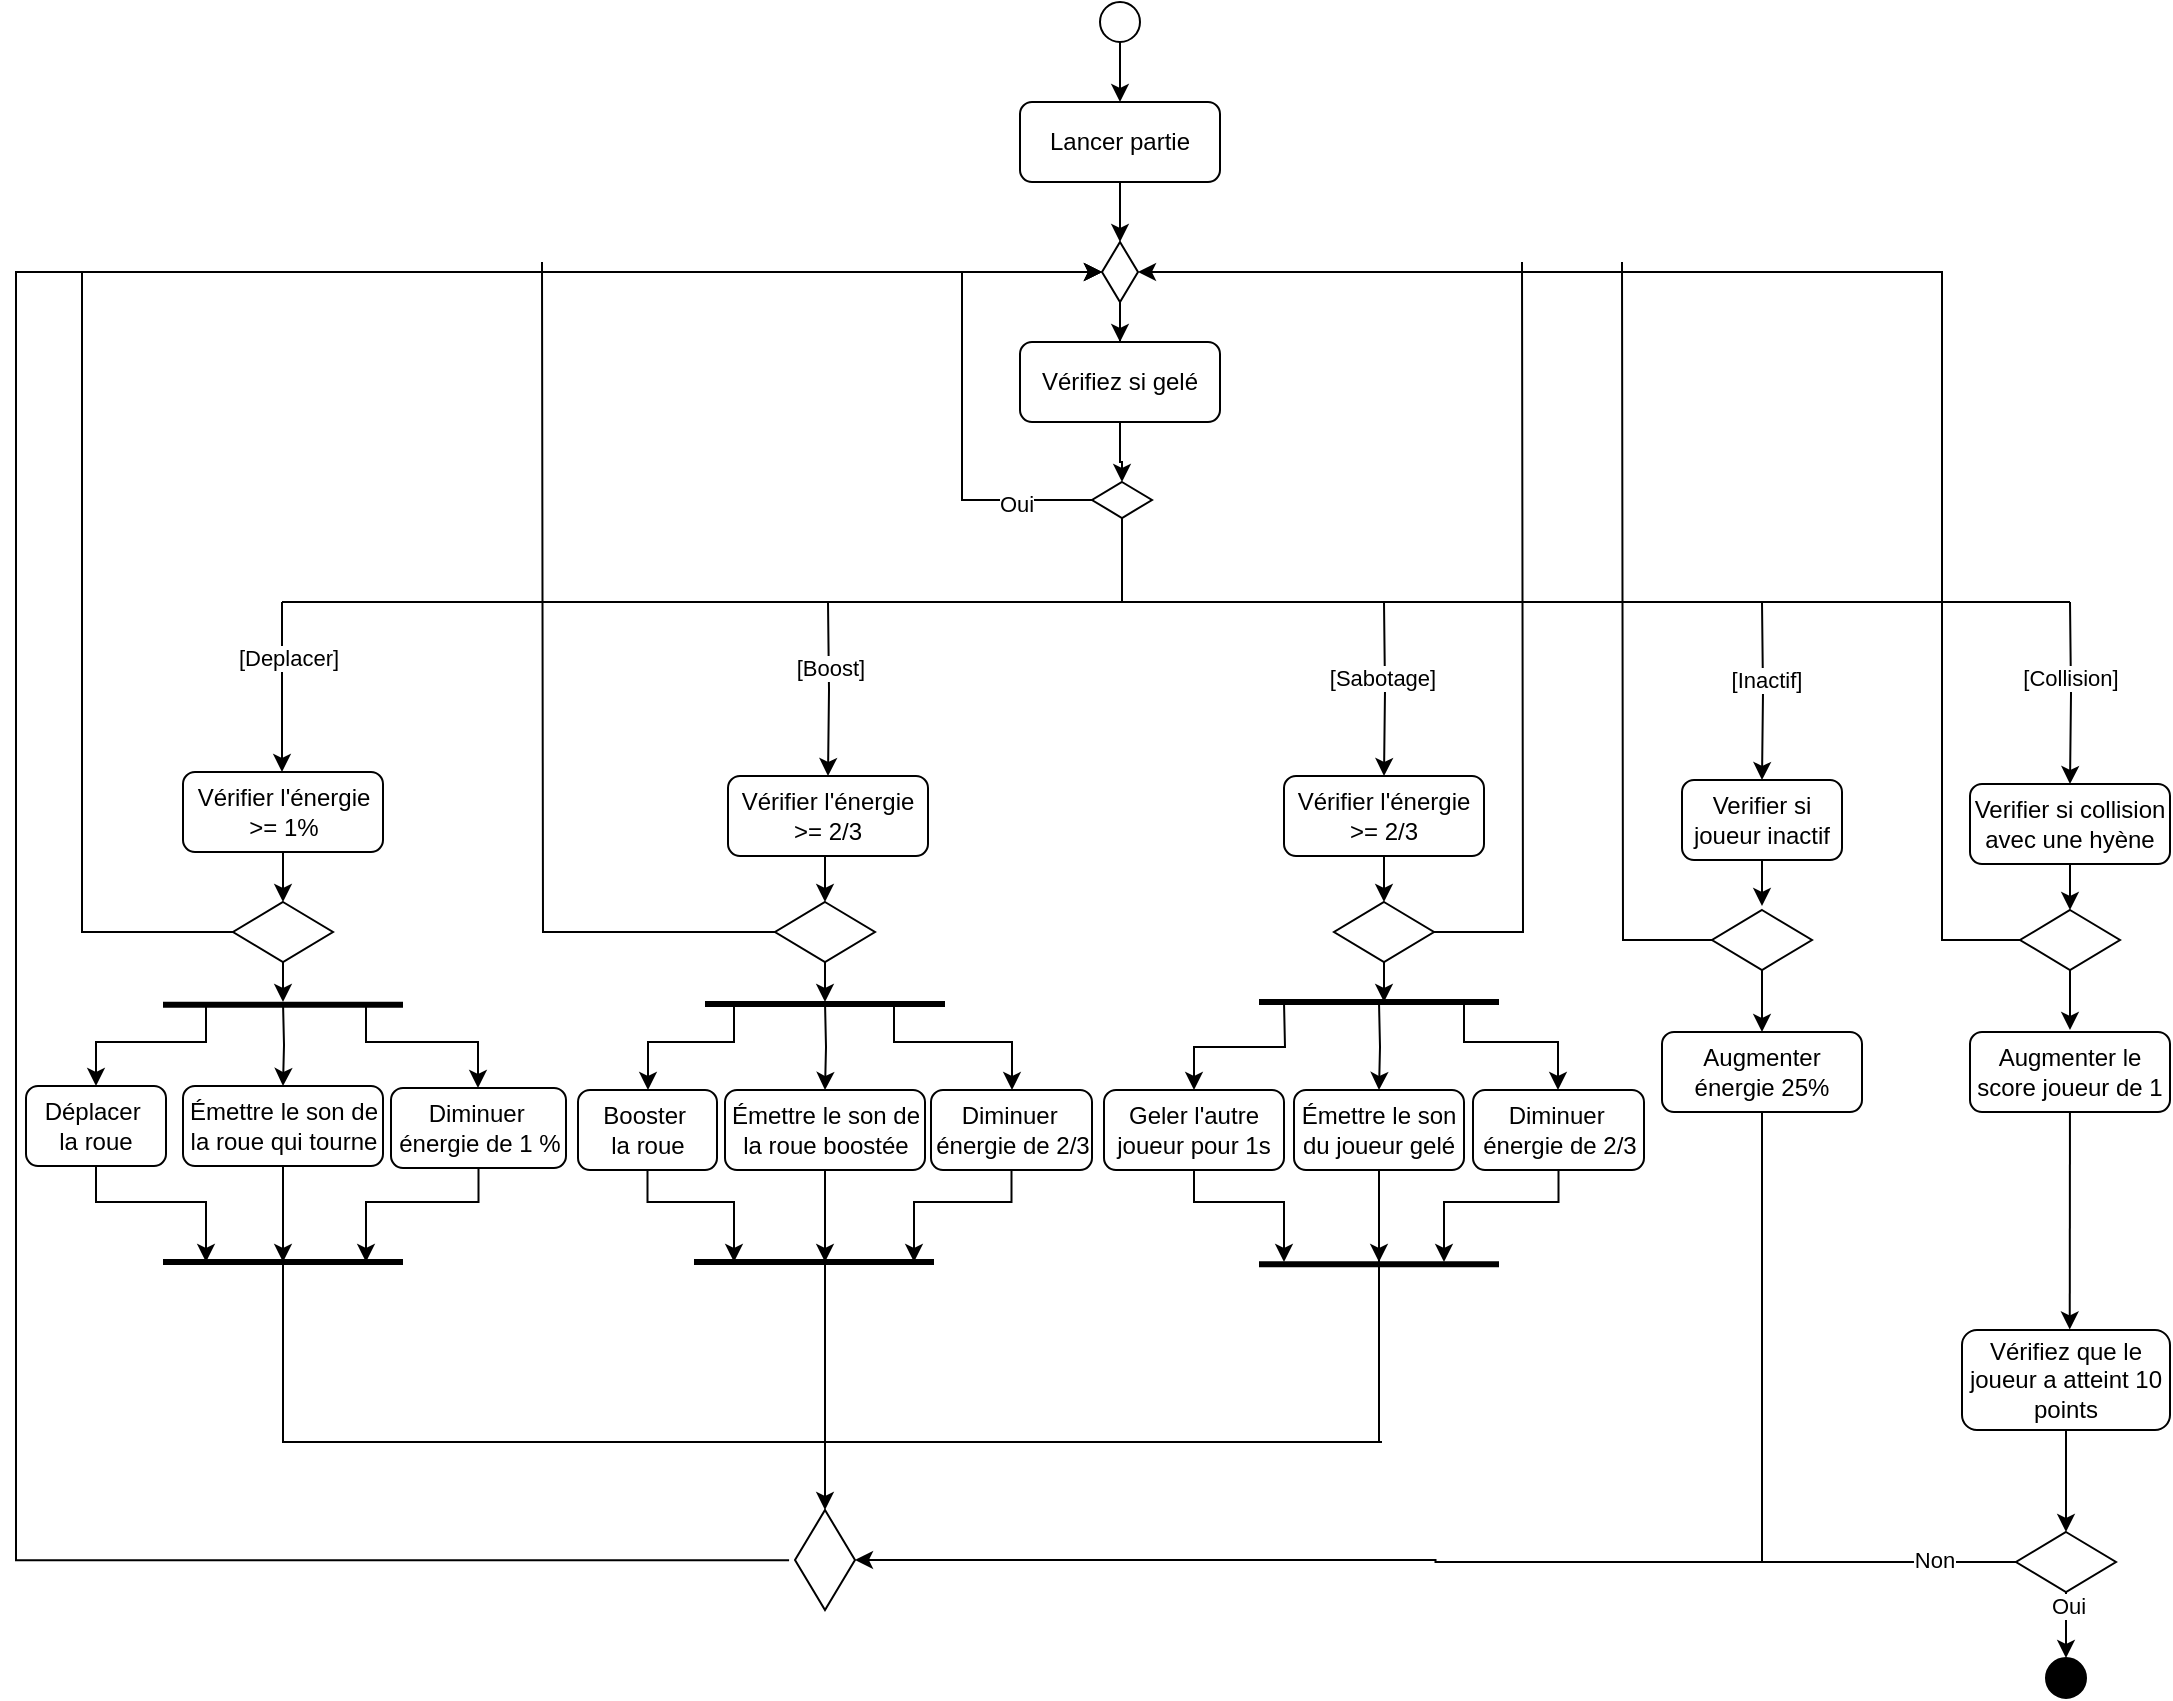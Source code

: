 <mxfile version="26.2.13">
  <diagram name="Page-1" id="c7-hRY8DfMiNaXvnUUdZ">
    <mxGraphModel dx="1028" dy="556" grid="1" gridSize="10" guides="1" tooltips="1" connect="1" arrows="1" fold="1" page="1" pageScale="1" pageWidth="1100" pageHeight="850" math="0" shadow="0">
      <root>
        <mxCell id="0" />
        <mxCell id="1" parent="0" />
        <mxCell id="Nvft40sG64JCW1DYEv6T-74" style="edgeStyle=orthogonalEdgeStyle;rounded=0;orthogonalLoop=1;jettySize=auto;html=1;entryX=0.5;entryY=0;entryDx=0;entryDy=0;" parent="1" source="i3L0F_zGx0VAiGbkec1p-2" target="i3L0F_zGx0VAiGbkec1p-9" edge="1">
          <mxGeometry relative="1" as="geometry" />
        </mxCell>
        <mxCell id="i3L0F_zGx0VAiGbkec1p-2" value="" style="ellipse;whiteSpace=wrap;html=1;aspect=fixed;" parent="1" vertex="1">
          <mxGeometry x="549" width="20" height="20" as="geometry" />
        </mxCell>
        <mxCell id="Nvft40sG64JCW1DYEv6T-75" style="edgeStyle=orthogonalEdgeStyle;rounded=0;orthogonalLoop=1;jettySize=auto;html=1;entryX=0.5;entryY=0;entryDx=0;entryDy=0;" parent="1" source="i3L0F_zGx0VAiGbkec1p-9" target="Nvft40sG64JCW1DYEv6T-73" edge="1">
          <mxGeometry relative="1" as="geometry" />
        </mxCell>
        <mxCell id="i3L0F_zGx0VAiGbkec1p-9" value="Lancer partie" style="rounded=1;whiteSpace=wrap;html=1;" parent="1" vertex="1">
          <mxGeometry x="509" y="50" width="100" height="40" as="geometry" />
        </mxCell>
        <mxCell id="Nvft40sG64JCW1DYEv6T-15" style="edgeStyle=orthogonalEdgeStyle;rounded=0;orthogonalLoop=1;jettySize=auto;html=1;entryX=0.5;entryY=0;entryDx=0;entryDy=0;" parent="1" source="i3L0F_zGx0VAiGbkec1p-17" target="Nvft40sG64JCW1DYEv6T-11" edge="1">
          <mxGeometry relative="1" as="geometry" />
        </mxCell>
        <mxCell id="Nvft40sG64JCW1DYEv6T-81" style="edgeStyle=orthogonalEdgeStyle;rounded=0;orthogonalLoop=1;jettySize=auto;html=1;" parent="1" target="i3L0F_zGx0VAiGbkec1p-17" edge="1">
          <mxGeometry relative="1" as="geometry">
            <mxPoint x="140" y="300" as="sourcePoint" />
          </mxGeometry>
        </mxCell>
        <mxCell id="Nvft40sG64JCW1DYEv6T-108" value="[Deplacer]" style="edgeLabel;html=1;align=center;verticalAlign=middle;resizable=0;points=[];" parent="Nvft40sG64JCW1DYEv6T-81" vertex="1" connectable="0">
          <mxGeometry x="-0.352" y="3" relative="1" as="geometry">
            <mxPoint as="offset" />
          </mxGeometry>
        </mxCell>
        <mxCell id="i3L0F_zGx0VAiGbkec1p-17" value="Vérifier l&#39;énergie &amp;gt;= 1%" style="rounded=1;whiteSpace=wrap;html=1;" parent="1" vertex="1">
          <mxGeometry x="90.5" y="385" width="100" height="40" as="geometry" />
        </mxCell>
        <mxCell id="Nvft40sG64JCW1DYEv6T-77" style="edgeStyle=orthogonalEdgeStyle;rounded=0;orthogonalLoop=1;jettySize=auto;html=1;entryX=0.5;entryY=0;entryDx=0;entryDy=0;" parent="1" source="i3L0F_zGx0VAiGbkec1p-18" target="Nvft40sG64JCW1DYEv6T-72" edge="1">
          <mxGeometry relative="1" as="geometry" />
        </mxCell>
        <mxCell id="i3L0F_zGx0VAiGbkec1p-18" value="Vérifiez si gelé" style="rounded=1;whiteSpace=wrap;html=1;" parent="1" vertex="1">
          <mxGeometry x="509" y="170" width="100" height="40" as="geometry" />
        </mxCell>
        <mxCell id="Nvft40sG64JCW1DYEv6T-17" style="edgeStyle=orthogonalEdgeStyle;rounded=0;orthogonalLoop=1;jettySize=auto;html=1;exitX=0.5;exitY=0;exitDx=0;exitDy=0;entryX=0.5;entryY=0;entryDx=0;entryDy=0;" parent="1" target="i3L0F_zGx0VAiGbkec1p-19" edge="1">
          <mxGeometry relative="1" as="geometry">
            <mxPoint x="102" y="500" as="sourcePoint" />
            <Array as="points">
              <mxPoint x="102" y="520" />
              <mxPoint x="47" y="520" />
            </Array>
          </mxGeometry>
        </mxCell>
        <mxCell id="Nvft40sG64JCW1DYEv6T-20" style="edgeStyle=orthogonalEdgeStyle;rounded=0;orthogonalLoop=1;jettySize=auto;html=1;" parent="1" source="i3L0F_zGx0VAiGbkec1p-19" edge="1">
          <mxGeometry relative="1" as="geometry">
            <mxPoint x="102" y="630" as="targetPoint" />
            <Array as="points">
              <mxPoint x="47" y="600" />
              <mxPoint x="102" y="600" />
            </Array>
          </mxGeometry>
        </mxCell>
        <mxCell id="i3L0F_zGx0VAiGbkec1p-19" value="Déplacer&amp;nbsp;&lt;div&gt;la roue&lt;/div&gt;" style="rounded=1;whiteSpace=wrap;html=1;" parent="1" vertex="1">
          <mxGeometry x="12" y="542" width="70" height="40" as="geometry" />
        </mxCell>
        <mxCell id="Nvft40sG64JCW1DYEv6T-18" style="edgeStyle=orthogonalEdgeStyle;rounded=0;orthogonalLoop=1;jettySize=auto;html=1;" parent="1" target="i3L0F_zGx0VAiGbkec1p-20" edge="1">
          <mxGeometry relative="1" as="geometry">
            <mxPoint x="140.5" y="500" as="sourcePoint" />
          </mxGeometry>
        </mxCell>
        <mxCell id="Nvft40sG64JCW1DYEv6T-21" style="edgeStyle=orthogonalEdgeStyle;rounded=0;orthogonalLoop=1;jettySize=auto;html=1;" parent="1" source="i3L0F_zGx0VAiGbkec1p-20" edge="1">
          <mxGeometry relative="1" as="geometry">
            <mxPoint x="140.5" y="630" as="targetPoint" />
          </mxGeometry>
        </mxCell>
        <mxCell id="Nvft40sG64JCW1DYEv6T-99" style="edgeStyle=orthogonalEdgeStyle;rounded=0;orthogonalLoop=1;jettySize=auto;html=1;endArrow=none;startFill=0;" parent="1" source="i3L0F_zGx0VAiGbkec1p-20" edge="1">
          <mxGeometry relative="1" as="geometry">
            <mxPoint x="140.5" y="720" as="targetPoint" />
          </mxGeometry>
        </mxCell>
        <mxCell id="i3L0F_zGx0VAiGbkec1p-20" value="Émettre le son de la roue qui tourne" style="rounded=1;whiteSpace=wrap;html=1;" parent="1" vertex="1">
          <mxGeometry x="90.5" y="542" width="100" height="40" as="geometry" />
        </mxCell>
        <mxCell id="Nvft40sG64JCW1DYEv6T-19" style="edgeStyle=orthogonalEdgeStyle;rounded=0;orthogonalLoop=1;jettySize=auto;html=1;" parent="1" target="i3L0F_zGx0VAiGbkec1p-22" edge="1">
          <mxGeometry relative="1" as="geometry">
            <mxPoint x="182" y="500" as="sourcePoint" />
            <Array as="points">
              <mxPoint x="182" y="520" />
              <mxPoint x="238" y="520" />
            </Array>
          </mxGeometry>
        </mxCell>
        <mxCell id="Nvft40sG64JCW1DYEv6T-22" style="edgeStyle=orthogonalEdgeStyle;rounded=0;orthogonalLoop=1;jettySize=auto;html=1;" parent="1" source="i3L0F_zGx0VAiGbkec1p-22" edge="1">
          <mxGeometry relative="1" as="geometry">
            <mxPoint x="182" y="630" as="targetPoint" />
            <Array as="points">
              <mxPoint x="238" y="600" />
              <mxPoint x="182" y="600" />
            </Array>
          </mxGeometry>
        </mxCell>
        <mxCell id="i3L0F_zGx0VAiGbkec1p-22" value="Diminuer&amp;nbsp;&lt;div&gt;énergie de 1 %&lt;/div&gt;" style="rounded=1;whiteSpace=wrap;html=1;" parent="1" vertex="1">
          <mxGeometry x="194.5" y="543" width="87.5" height="40" as="geometry" />
        </mxCell>
        <mxCell id="i3L0F_zGx0VAiGbkec1p-27" value="" style="endArrow=none;html=1;rounded=0;endSize=6;startSize=6;strokeWidth=3;" parent="1" edge="1">
          <mxGeometry width="50" height="50" relative="1" as="geometry">
            <mxPoint x="80.5" y="501.41" as="sourcePoint" />
            <mxPoint x="200.5" y="501.41" as="targetPoint" />
          </mxGeometry>
        </mxCell>
        <mxCell id="i3L0F_zGx0VAiGbkec1p-30" value="" style="endArrow=none;html=1;rounded=0;endSize=6;startSize=6;strokeWidth=3;" parent="1" edge="1">
          <mxGeometry width="50" height="50" relative="1" as="geometry">
            <mxPoint x="80.5" y="630" as="sourcePoint" />
            <mxPoint x="200.5" y="630" as="targetPoint" />
          </mxGeometry>
        </mxCell>
        <mxCell id="Nvft40sG64JCW1DYEv6T-37" style="edgeStyle=orthogonalEdgeStyle;rounded=0;orthogonalLoop=1;jettySize=auto;html=1;entryX=0.5;entryY=0;entryDx=0;entryDy=0;" parent="1" source="i3L0F_zGx0VAiGbkec1p-60" target="Nvft40sG64JCW1DYEv6T-36" edge="1">
          <mxGeometry relative="1" as="geometry">
            <Array as="points">
              <mxPoint x="411.5" y="440" />
              <mxPoint x="411.5" y="440" />
            </Array>
          </mxGeometry>
        </mxCell>
        <mxCell id="Nvft40sG64JCW1DYEv6T-82" style="edgeStyle=orthogonalEdgeStyle;rounded=0;orthogonalLoop=1;jettySize=auto;html=1;" parent="1" target="i3L0F_zGx0VAiGbkec1p-60" edge="1">
          <mxGeometry relative="1" as="geometry">
            <mxPoint x="413" y="300" as="sourcePoint" />
          </mxGeometry>
        </mxCell>
        <mxCell id="Nvft40sG64JCW1DYEv6T-109" value="[Boost]" style="edgeLabel;html=1;align=center;verticalAlign=middle;resizable=0;points=[];" parent="Nvft40sG64JCW1DYEv6T-82" vertex="1" connectable="0">
          <mxGeometry x="-0.263" relative="1" as="geometry">
            <mxPoint y="1" as="offset" />
          </mxGeometry>
        </mxCell>
        <mxCell id="i3L0F_zGx0VAiGbkec1p-60" value="Vérifier l&#39;énergie &amp;gt;= 2/3" style="rounded=1;whiteSpace=wrap;html=1;" parent="1" vertex="1">
          <mxGeometry x="363" y="387" width="100" height="40" as="geometry" />
        </mxCell>
        <mxCell id="Nvft40sG64JCW1DYEv6T-42" style="edgeStyle=orthogonalEdgeStyle;rounded=0;orthogonalLoop=1;jettySize=auto;html=1;" parent="1" target="i3L0F_zGx0VAiGbkec1p-62" edge="1">
          <mxGeometry relative="1" as="geometry">
            <mxPoint x="366" y="500" as="sourcePoint" />
            <Array as="points">
              <mxPoint x="366" y="520" />
              <mxPoint x="323" y="520" />
            </Array>
          </mxGeometry>
        </mxCell>
        <mxCell id="Nvft40sG64JCW1DYEv6T-44" style="edgeStyle=orthogonalEdgeStyle;rounded=0;orthogonalLoop=1;jettySize=auto;html=1;" parent="1" source="i3L0F_zGx0VAiGbkec1p-62" edge="1">
          <mxGeometry relative="1" as="geometry">
            <mxPoint x="366" y="630" as="targetPoint" />
            <Array as="points">
              <mxPoint x="323" y="600" />
              <mxPoint x="366" y="600" />
            </Array>
          </mxGeometry>
        </mxCell>
        <mxCell id="i3L0F_zGx0VAiGbkec1p-62" value="Booster&amp;nbsp;&lt;div&gt;la roue&lt;/div&gt;" style="rounded=1;whiteSpace=wrap;html=1;" parent="1" vertex="1">
          <mxGeometry x="288" y="544" width="69.5" height="40" as="geometry" />
        </mxCell>
        <mxCell id="Nvft40sG64JCW1DYEv6T-41" style="edgeStyle=orthogonalEdgeStyle;rounded=0;orthogonalLoop=1;jettySize=auto;html=1;" parent="1" target="i3L0F_zGx0VAiGbkec1p-64" edge="1">
          <mxGeometry relative="1" as="geometry">
            <mxPoint x="411.5" y="500" as="sourcePoint" />
          </mxGeometry>
        </mxCell>
        <mxCell id="Nvft40sG64JCW1DYEv6T-45" style="edgeStyle=orthogonalEdgeStyle;rounded=0;orthogonalLoop=1;jettySize=auto;html=1;" parent="1" source="i3L0F_zGx0VAiGbkec1p-64" edge="1">
          <mxGeometry relative="1" as="geometry">
            <mxPoint x="411.5" y="630" as="targetPoint" />
          </mxGeometry>
        </mxCell>
        <mxCell id="Nvft40sG64JCW1DYEv6T-98" style="edgeStyle=orthogonalEdgeStyle;rounded=0;orthogonalLoop=1;jettySize=auto;html=1;endArrow=none;startFill=0;" parent="1" source="i3L0F_zGx0VAiGbkec1p-64" edge="1">
          <mxGeometry relative="1" as="geometry">
            <mxPoint x="411.5" y="720" as="targetPoint" />
          </mxGeometry>
        </mxCell>
        <mxCell id="Nvft40sG64JCW1DYEv6T-104" style="edgeStyle=orthogonalEdgeStyle;rounded=0;orthogonalLoop=1;jettySize=auto;html=1;entryX=0.5;entryY=0;entryDx=0;entryDy=0;" parent="1" source="i3L0F_zGx0VAiGbkec1p-64" target="i3L0F_zGx0VAiGbkec1p-106" edge="1">
          <mxGeometry relative="1" as="geometry" />
        </mxCell>
        <mxCell id="i3L0F_zGx0VAiGbkec1p-64" value="Émettre le son de la roue boostée" style="rounded=1;whiteSpace=wrap;html=1;" parent="1" vertex="1">
          <mxGeometry x="361.5" y="544" width="100" height="40" as="geometry" />
        </mxCell>
        <mxCell id="Nvft40sG64JCW1DYEv6T-43" style="edgeStyle=orthogonalEdgeStyle;rounded=0;orthogonalLoop=1;jettySize=auto;html=1;" parent="1" target="i3L0F_zGx0VAiGbkec1p-66" edge="1">
          <mxGeometry relative="1" as="geometry">
            <mxPoint x="446.0" y="500" as="sourcePoint" />
            <Array as="points">
              <mxPoint x="446" y="520" />
              <mxPoint x="505" y="520" />
            </Array>
          </mxGeometry>
        </mxCell>
        <mxCell id="Nvft40sG64JCW1DYEv6T-46" style="edgeStyle=orthogonalEdgeStyle;rounded=0;orthogonalLoop=1;jettySize=auto;html=1;" parent="1" source="i3L0F_zGx0VAiGbkec1p-66" edge="1">
          <mxGeometry relative="1" as="geometry">
            <mxPoint x="456" y="630" as="targetPoint" />
            <Array as="points">
              <mxPoint x="505" y="600" />
              <mxPoint x="456" y="600" />
            </Array>
          </mxGeometry>
        </mxCell>
        <mxCell id="i3L0F_zGx0VAiGbkec1p-66" value="Diminuer&amp;nbsp;&lt;div&gt;énergie de 2/3&lt;/div&gt;" style="rounded=1;whiteSpace=wrap;html=1;" parent="1" vertex="1">
          <mxGeometry x="464.5" y="544" width="80.5" height="40" as="geometry" />
        </mxCell>
        <mxCell id="i3L0F_zGx0VAiGbkec1p-69" value="" style="endArrow=none;html=1;rounded=0;endSize=6;startSize=6;strokeWidth=3;" parent="1" edge="1">
          <mxGeometry width="50" height="50" relative="1" as="geometry">
            <mxPoint x="351.5" y="501" as="sourcePoint" />
            <mxPoint x="471.5" y="501" as="targetPoint" />
          </mxGeometry>
        </mxCell>
        <mxCell id="i3L0F_zGx0VAiGbkec1p-70" value="" style="endArrow=none;html=1;rounded=0;endSize=6;startSize=6;strokeWidth=3;" parent="1" edge="1">
          <mxGeometry width="50" height="50" relative="1" as="geometry">
            <mxPoint x="346" y="630" as="sourcePoint" />
            <mxPoint x="466" y="630" as="targetPoint" />
          </mxGeometry>
        </mxCell>
        <mxCell id="Nvft40sG64JCW1DYEv6T-50" style="edgeStyle=orthogonalEdgeStyle;rounded=0;orthogonalLoop=1;jettySize=auto;html=1;entryX=0.5;entryY=0;entryDx=0;entryDy=0;" parent="1" source="i3L0F_zGx0VAiGbkec1p-79" target="Nvft40sG64JCW1DYEv6T-13" edge="1">
          <mxGeometry relative="1" as="geometry" />
        </mxCell>
        <mxCell id="Nvft40sG64JCW1DYEv6T-83" style="edgeStyle=orthogonalEdgeStyle;rounded=0;orthogonalLoop=1;jettySize=auto;html=1;" parent="1" target="i3L0F_zGx0VAiGbkec1p-79" edge="1">
          <mxGeometry relative="1" as="geometry">
            <mxPoint x="691.0" y="300" as="sourcePoint" />
          </mxGeometry>
        </mxCell>
        <mxCell id="Nvft40sG64JCW1DYEv6T-110" value="[Sabotage]" style="edgeLabel;html=1;align=center;verticalAlign=middle;resizable=0;points=[];" parent="Nvft40sG64JCW1DYEv6T-83" vertex="1" connectable="0">
          <mxGeometry x="-0.13" y="-2" relative="1" as="geometry">
            <mxPoint as="offset" />
          </mxGeometry>
        </mxCell>
        <mxCell id="i3L0F_zGx0VAiGbkec1p-79" value="Vérifier l&#39;énergie &amp;gt;= 2/3" style="rounded=1;whiteSpace=wrap;html=1;" parent="1" vertex="1">
          <mxGeometry x="641" y="387" width="100" height="40" as="geometry" />
        </mxCell>
        <mxCell id="Nvft40sG64JCW1DYEv6T-52" style="edgeStyle=orthogonalEdgeStyle;rounded=0;orthogonalLoop=1;jettySize=auto;html=1;" parent="1" target="i3L0F_zGx0VAiGbkec1p-82" edge="1">
          <mxGeometry relative="1" as="geometry">
            <mxPoint x="641" y="500" as="sourcePoint" />
          </mxGeometry>
        </mxCell>
        <mxCell id="Nvft40sG64JCW1DYEv6T-55" style="edgeStyle=orthogonalEdgeStyle;rounded=0;orthogonalLoop=1;jettySize=auto;html=1;" parent="1" source="i3L0F_zGx0VAiGbkec1p-82" edge="1">
          <mxGeometry relative="1" as="geometry">
            <mxPoint x="641" y="630" as="targetPoint" />
            <Array as="points">
              <mxPoint x="596" y="600" />
              <mxPoint x="641" y="600" />
            </Array>
          </mxGeometry>
        </mxCell>
        <mxCell id="i3L0F_zGx0VAiGbkec1p-82" value="Geler l&#39;autre joueur pour 1s" style="rounded=1;whiteSpace=wrap;html=1;" parent="1" vertex="1">
          <mxGeometry x="551" y="544" width="90" height="40" as="geometry" />
        </mxCell>
        <mxCell id="Nvft40sG64JCW1DYEv6T-54" style="edgeStyle=orthogonalEdgeStyle;rounded=0;orthogonalLoop=1;jettySize=auto;html=1;" parent="1" target="i3L0F_zGx0VAiGbkec1p-85" edge="1">
          <mxGeometry relative="1" as="geometry">
            <mxPoint x="688.5" y="500" as="sourcePoint" />
          </mxGeometry>
        </mxCell>
        <mxCell id="Nvft40sG64JCW1DYEv6T-56" style="edgeStyle=orthogonalEdgeStyle;rounded=0;orthogonalLoop=1;jettySize=auto;html=1;" parent="1" source="i3L0F_zGx0VAiGbkec1p-85" edge="1">
          <mxGeometry relative="1" as="geometry">
            <mxPoint x="688.5" y="630" as="targetPoint" />
          </mxGeometry>
        </mxCell>
        <mxCell id="Nvft40sG64JCW1DYEv6T-97" style="edgeStyle=orthogonalEdgeStyle;rounded=0;orthogonalLoop=1;jettySize=auto;html=1;endArrow=none;startFill=0;" parent="1" source="i3L0F_zGx0VAiGbkec1p-85" edge="1">
          <mxGeometry relative="1" as="geometry">
            <mxPoint x="688.5" y="720" as="targetPoint" />
          </mxGeometry>
        </mxCell>
        <mxCell id="i3L0F_zGx0VAiGbkec1p-85" value="Émettre le son du joueur gelé" style="rounded=1;whiteSpace=wrap;html=1;" parent="1" vertex="1">
          <mxGeometry x="646" y="544" width="85" height="40" as="geometry" />
        </mxCell>
        <mxCell id="Nvft40sG64JCW1DYEv6T-53" style="edgeStyle=orthogonalEdgeStyle;rounded=0;orthogonalLoop=1;jettySize=auto;html=1;" parent="1" target="i3L0F_zGx0VAiGbkec1p-88" edge="1">
          <mxGeometry relative="1" as="geometry">
            <mxPoint x="731" y="500" as="sourcePoint" />
            <Array as="points">
              <mxPoint x="731" y="520" />
              <mxPoint x="778" y="520" />
            </Array>
          </mxGeometry>
        </mxCell>
        <mxCell id="Nvft40sG64JCW1DYEv6T-57" style="edgeStyle=orthogonalEdgeStyle;rounded=0;orthogonalLoop=1;jettySize=auto;html=1;" parent="1" source="i3L0F_zGx0VAiGbkec1p-88" edge="1">
          <mxGeometry relative="1" as="geometry">
            <mxPoint x="721" y="630" as="targetPoint" />
            <Array as="points">
              <mxPoint x="778" y="600" />
              <mxPoint x="721" y="600" />
            </Array>
          </mxGeometry>
        </mxCell>
        <mxCell id="i3L0F_zGx0VAiGbkec1p-88" value="Diminuer&amp;nbsp;&lt;div&gt;énergie de 2/3&lt;/div&gt;" style="rounded=1;whiteSpace=wrap;html=1;" parent="1" vertex="1">
          <mxGeometry x="735.5" y="544" width="85.5" height="40" as="geometry" />
        </mxCell>
        <mxCell id="i3L0F_zGx0VAiGbkec1p-91" value="" style="endArrow=none;html=1;rounded=0;endSize=6;startSize=6;strokeWidth=3;" parent="1" edge="1">
          <mxGeometry width="50" height="50" relative="1" as="geometry">
            <mxPoint x="628.5" y="500" as="sourcePoint" />
            <mxPoint x="748.5" y="500" as="targetPoint" />
          </mxGeometry>
        </mxCell>
        <mxCell id="i3L0F_zGx0VAiGbkec1p-92" value="" style="endArrow=none;html=1;rounded=0;endSize=6;startSize=6;strokeWidth=3;" parent="1" edge="1">
          <mxGeometry width="50" height="50" relative="1" as="geometry">
            <mxPoint x="628.5" y="631.18" as="sourcePoint" />
            <mxPoint x="748.5" y="631.18" as="targetPoint" />
          </mxGeometry>
        </mxCell>
        <mxCell id="Nvft40sG64JCW1DYEv6T-59" style="edgeStyle=orthogonalEdgeStyle;rounded=0;orthogonalLoop=1;jettySize=auto;html=1;entryX=0.5;entryY=0;entryDx=0;entryDy=0;" parent="1" source="i3L0F_zGx0VAiGbkec1p-96" target="i3L0F_zGx0VAiGbkec1p-101" edge="1">
          <mxGeometry relative="1" as="geometry" />
        </mxCell>
        <mxCell id="Nvft40sG64JCW1DYEv6T-85" style="edgeStyle=orthogonalEdgeStyle;rounded=0;orthogonalLoop=1;jettySize=auto;html=1;" parent="1" target="i3L0F_zGx0VAiGbkec1p-96" edge="1">
          <mxGeometry relative="1" as="geometry">
            <mxPoint x="1034" y="300" as="sourcePoint" />
          </mxGeometry>
        </mxCell>
        <mxCell id="Nvft40sG64JCW1DYEv6T-112" value="[Collision]" style="edgeLabel;html=1;align=center;verticalAlign=middle;resizable=0;points=[];" parent="Nvft40sG64JCW1DYEv6T-85" vertex="1" connectable="0">
          <mxGeometry x="-0.193" y="-1" relative="1" as="geometry">
            <mxPoint y="1" as="offset" />
          </mxGeometry>
        </mxCell>
        <mxCell id="i3L0F_zGx0VAiGbkec1p-96" value="Verifier si collision avec une hyène" style="rounded=1;whiteSpace=wrap;html=1;" parent="1" vertex="1">
          <mxGeometry x="984" y="391" width="100" height="40" as="geometry" />
        </mxCell>
        <mxCell id="i3L0F_zGx0VAiGbkec1p-98" value="Augmenter le score joueur de 1" style="rounded=1;whiteSpace=wrap;html=1;" parent="1" vertex="1">
          <mxGeometry x="984" y="515" width="100" height="40" as="geometry" />
        </mxCell>
        <mxCell id="Nvft40sG64JCW1DYEv6T-60" style="edgeStyle=orthogonalEdgeStyle;rounded=0;orthogonalLoop=1;jettySize=auto;html=1;" parent="1" source="i3L0F_zGx0VAiGbkec1p-101" edge="1">
          <mxGeometry relative="1" as="geometry">
            <mxPoint x="1034" y="514" as="targetPoint" />
          </mxGeometry>
        </mxCell>
        <mxCell id="Nvft40sG64JCW1DYEv6T-91" style="edgeStyle=orthogonalEdgeStyle;rounded=0;orthogonalLoop=1;jettySize=auto;html=1;entryX=1;entryY=0.5;entryDx=0;entryDy=0;" parent="1" source="i3L0F_zGx0VAiGbkec1p-101" target="Nvft40sG64JCW1DYEv6T-73" edge="1">
          <mxGeometry relative="1" as="geometry">
            <Array as="points">
              <mxPoint x="970" y="469" />
              <mxPoint x="970" y="135" />
            </Array>
          </mxGeometry>
        </mxCell>
        <mxCell id="i3L0F_zGx0VAiGbkec1p-101" value="" style="rhombus;whiteSpace=wrap;html=1;" parent="1" vertex="1">
          <mxGeometry x="1009" y="454" width="50" height="30" as="geometry" />
        </mxCell>
        <mxCell id="Nvft40sG64JCW1DYEv6T-105" style="edgeStyle=orthogonalEdgeStyle;rounded=0;orthogonalLoop=1;jettySize=auto;html=1;" parent="1" source="Nvft40sG64JCW1DYEv6T-1" target="i3L0F_zGx0VAiGbkec1p-106" edge="1">
          <mxGeometry relative="1" as="geometry" />
        </mxCell>
        <mxCell id="Nvft40sG64JCW1DYEv6T-107" value="Non" style="edgeLabel;html=1;align=center;verticalAlign=middle;resizable=0;points=[];" parent="Nvft40sG64JCW1DYEv6T-105" vertex="1" connectable="0">
          <mxGeometry x="-0.86" y="-1" relative="1" as="geometry">
            <mxPoint x="-1" as="offset" />
          </mxGeometry>
        </mxCell>
        <mxCell id="Nvft40sG64JCW1DYEv6T-106" style="edgeStyle=orthogonalEdgeStyle;rounded=0;orthogonalLoop=1;jettySize=auto;html=1;entryX=0;entryY=0.5;entryDx=0;entryDy=0;entryPerimeter=0;" parent="1" target="Nvft40sG64JCW1DYEv6T-73" edge="1">
          <mxGeometry relative="1" as="geometry">
            <mxPoint x="393.546" y="779.077" as="sourcePoint" />
            <mxPoint x="547" y="135" as="targetPoint" />
            <Array as="points">
              <mxPoint x="7" y="779" />
              <mxPoint x="7" y="135" />
            </Array>
          </mxGeometry>
        </mxCell>
        <mxCell id="i3L0F_zGx0VAiGbkec1p-106" value="" style="rhombus;whiteSpace=wrap;html=1;" parent="1" vertex="1">
          <mxGeometry x="396.5" y="754" width="30" height="50" as="geometry" />
        </mxCell>
        <mxCell id="Nvft40sG64JCW1DYEv6T-8" style="edgeStyle=orthogonalEdgeStyle;rounded=0;orthogonalLoop=1;jettySize=auto;html=1;entryX=0.5;entryY=0;entryDx=0;entryDy=0;" parent="1" source="Nvft40sG64JCW1DYEv6T-1" edge="1">
          <mxGeometry relative="1" as="geometry">
            <mxPoint x="1032" y="828" as="targetPoint" />
          </mxGeometry>
        </mxCell>
        <mxCell id="Nvft40sG64JCW1DYEv6T-10" value="Oui" style="edgeLabel;html=1;align=center;verticalAlign=middle;resizable=0;points=[];" parent="Nvft40sG64JCW1DYEv6T-8" vertex="1" connectable="0">
          <mxGeometry x="-0.503" y="1" relative="1" as="geometry">
            <mxPoint y="-2" as="offset" />
          </mxGeometry>
        </mxCell>
        <mxCell id="Nvft40sG64JCW1DYEv6T-1" value="" style="rhombus;whiteSpace=wrap;html=1;" parent="1" vertex="1">
          <mxGeometry x="1007" y="765" width="50" height="30" as="geometry" />
        </mxCell>
        <mxCell id="Nvft40sG64JCW1DYEv6T-5" style="edgeStyle=orthogonalEdgeStyle;rounded=0;orthogonalLoop=1;jettySize=auto;html=1;entryX=0.5;entryY=0;entryDx=0;entryDy=0;" parent="1" source="Nvft40sG64JCW1DYEv6T-3" target="Nvft40sG64JCW1DYEv6T-1" edge="1">
          <mxGeometry relative="1" as="geometry" />
        </mxCell>
        <mxCell id="Nvft40sG64JCW1DYEv6T-3" value="Vérifiez que le joueur a atteint 10 points" style="rounded=1;whiteSpace=wrap;html=1;" parent="1" vertex="1">
          <mxGeometry x="980" y="664" width="104" height="50" as="geometry" />
        </mxCell>
        <mxCell id="Nvft40sG64JCW1DYEv6T-7" value="" style="ellipse;whiteSpace=wrap;html=1;aspect=fixed;fillColor=#000000;" parent="1" vertex="1">
          <mxGeometry x="1022" y="828" width="20" height="20" as="geometry" />
        </mxCell>
        <mxCell id="Nvft40sG64JCW1DYEv6T-16" style="edgeStyle=orthogonalEdgeStyle;rounded=0;orthogonalLoop=1;jettySize=auto;html=1;" parent="1" source="Nvft40sG64JCW1DYEv6T-11" edge="1">
          <mxGeometry relative="1" as="geometry">
            <mxPoint x="140.5" y="500" as="targetPoint" />
          </mxGeometry>
        </mxCell>
        <mxCell id="Nvft40sG64JCW1DYEv6T-88" style="edgeStyle=orthogonalEdgeStyle;rounded=0;orthogonalLoop=1;jettySize=auto;html=1;entryX=0;entryY=0.5;entryDx=0;entryDy=0;" parent="1" source="Nvft40sG64JCW1DYEv6T-11" target="Nvft40sG64JCW1DYEv6T-73" edge="1">
          <mxGeometry relative="1" as="geometry">
            <Array as="points">
              <mxPoint x="40" y="465" />
              <mxPoint x="40" y="135" />
            </Array>
          </mxGeometry>
        </mxCell>
        <mxCell id="Nvft40sG64JCW1DYEv6T-11" value="" style="rhombus;whiteSpace=wrap;html=1;" parent="1" vertex="1">
          <mxGeometry x="115.5" y="450" width="50" height="30" as="geometry" />
        </mxCell>
        <mxCell id="Nvft40sG64JCW1DYEv6T-51" style="edgeStyle=orthogonalEdgeStyle;rounded=0;orthogonalLoop=1;jettySize=auto;html=1;" parent="1" source="Nvft40sG64JCW1DYEv6T-13" edge="1">
          <mxGeometry relative="1" as="geometry">
            <mxPoint x="691" y="500" as="targetPoint" />
          </mxGeometry>
        </mxCell>
        <mxCell id="Nvft40sG64JCW1DYEv6T-93" style="edgeStyle=orthogonalEdgeStyle;rounded=0;orthogonalLoop=1;jettySize=auto;html=1;endArrow=none;startFill=0;" parent="1" source="Nvft40sG64JCW1DYEv6T-13" edge="1">
          <mxGeometry relative="1" as="geometry">
            <mxPoint x="760" y="130" as="targetPoint" />
          </mxGeometry>
        </mxCell>
        <mxCell id="Nvft40sG64JCW1DYEv6T-13" value="" style="rhombus;whiteSpace=wrap;html=1;" parent="1" vertex="1">
          <mxGeometry x="666" y="450" width="50" height="30" as="geometry" />
        </mxCell>
        <mxCell id="Nvft40sG64JCW1DYEv6T-38" style="edgeStyle=orthogonalEdgeStyle;rounded=0;orthogonalLoop=1;jettySize=auto;html=1;" parent="1" source="Nvft40sG64JCW1DYEv6T-36" edge="1">
          <mxGeometry relative="1" as="geometry">
            <mxPoint x="411.5" y="500" as="targetPoint" />
          </mxGeometry>
        </mxCell>
        <mxCell id="Nvft40sG64JCW1DYEv6T-89" style="edgeStyle=orthogonalEdgeStyle;rounded=0;orthogonalLoop=1;jettySize=auto;html=1;endArrow=none;startFill=0;" parent="1" source="Nvft40sG64JCW1DYEv6T-36" edge="1">
          <mxGeometry relative="1" as="geometry">
            <mxPoint x="270" y="130" as="targetPoint" />
          </mxGeometry>
        </mxCell>
        <mxCell id="Nvft40sG64JCW1DYEv6T-36" value="" style="rhombus;whiteSpace=wrap;html=1;" parent="1" vertex="1">
          <mxGeometry x="386.5" y="450" width="50" height="30" as="geometry" />
        </mxCell>
        <mxCell id="Nvft40sG64JCW1DYEv6T-67" style="edgeStyle=orthogonalEdgeStyle;rounded=0;orthogonalLoop=1;jettySize=auto;html=1;" parent="1" source="Nvft40sG64JCW1DYEv6T-64" edge="1">
          <mxGeometry relative="1" as="geometry">
            <mxPoint x="880.0" y="452" as="targetPoint" />
          </mxGeometry>
        </mxCell>
        <mxCell id="Nvft40sG64JCW1DYEv6T-84" style="edgeStyle=orthogonalEdgeStyle;rounded=0;orthogonalLoop=1;jettySize=auto;html=1;" parent="1" target="Nvft40sG64JCW1DYEv6T-64" edge="1">
          <mxGeometry relative="1" as="geometry">
            <mxPoint x="880" y="300" as="sourcePoint" />
          </mxGeometry>
        </mxCell>
        <mxCell id="Nvft40sG64JCW1DYEv6T-111" value="[Inactif]" style="edgeLabel;html=1;align=center;verticalAlign=middle;resizable=0;points=[];" parent="Nvft40sG64JCW1DYEv6T-84" vertex="1" connectable="0">
          <mxGeometry x="-0.279" y="1" relative="1" as="geometry">
            <mxPoint y="6" as="offset" />
          </mxGeometry>
        </mxCell>
        <mxCell id="Nvft40sG64JCW1DYEv6T-64" value="Verifier si joueur inactif" style="rounded=1;whiteSpace=wrap;html=1;" parent="1" vertex="1">
          <mxGeometry x="840" y="389" width="80" height="40" as="geometry" />
        </mxCell>
        <mxCell id="Nvft40sG64JCW1DYEv6T-69" style="edgeStyle=orthogonalEdgeStyle;rounded=0;orthogonalLoop=1;jettySize=auto;html=1;" parent="1" source="Nvft40sG64JCW1DYEv6T-65" target="Nvft40sG64JCW1DYEv6T-68" edge="1">
          <mxGeometry relative="1" as="geometry" />
        </mxCell>
        <mxCell id="Nvft40sG64JCW1DYEv6T-92" style="edgeStyle=orthogonalEdgeStyle;rounded=0;orthogonalLoop=1;jettySize=auto;html=1;endArrow=none;startFill=0;" parent="1" source="Nvft40sG64JCW1DYEv6T-65" edge="1">
          <mxGeometry relative="1" as="geometry">
            <mxPoint x="810" y="130" as="targetPoint" />
          </mxGeometry>
        </mxCell>
        <mxCell id="Nvft40sG64JCW1DYEv6T-65" value="" style="rhombus;whiteSpace=wrap;html=1;" parent="1" vertex="1">
          <mxGeometry x="855" y="454" width="50" height="30" as="geometry" />
        </mxCell>
        <mxCell id="Nvft40sG64JCW1DYEv6T-113" style="edgeStyle=orthogonalEdgeStyle;rounded=0;orthogonalLoop=1;jettySize=auto;html=1;endArrow=none;startFill=0;" parent="1" source="Nvft40sG64JCW1DYEv6T-68" edge="1">
          <mxGeometry relative="1" as="geometry">
            <mxPoint x="880" y="780" as="targetPoint" />
          </mxGeometry>
        </mxCell>
        <mxCell id="Nvft40sG64JCW1DYEv6T-68" value="Augmenter énergie 25%" style="rounded=1;whiteSpace=wrap;html=1;" parent="1" vertex="1">
          <mxGeometry x="830" y="515" width="100" height="40" as="geometry" />
        </mxCell>
        <mxCell id="Nvft40sG64JCW1DYEv6T-78" style="edgeStyle=orthogonalEdgeStyle;rounded=0;orthogonalLoop=1;jettySize=auto;html=1;entryX=0;entryY=0.5;entryDx=0;entryDy=0;" parent="1" source="Nvft40sG64JCW1DYEv6T-72" target="Nvft40sG64JCW1DYEv6T-73" edge="1">
          <mxGeometry relative="1" as="geometry">
            <Array as="points">
              <mxPoint x="480" y="249" />
              <mxPoint x="480" y="135" />
            </Array>
          </mxGeometry>
        </mxCell>
        <mxCell id="Nvft40sG64JCW1DYEv6T-79" value="Oui" style="edgeLabel;html=1;align=center;verticalAlign=middle;resizable=0;points=[];" parent="Nvft40sG64JCW1DYEv6T-78" vertex="1" connectable="0">
          <mxGeometry x="-0.695" y="2" relative="1" as="geometry">
            <mxPoint as="offset" />
          </mxGeometry>
        </mxCell>
        <mxCell id="Nvft40sG64JCW1DYEv6T-87" style="edgeStyle=orthogonalEdgeStyle;rounded=0;orthogonalLoop=1;jettySize=auto;html=1;endArrow=none;startFill=0;" parent="1" source="Nvft40sG64JCW1DYEv6T-72" edge="1">
          <mxGeometry relative="1" as="geometry">
            <mxPoint x="560" y="300" as="targetPoint" />
          </mxGeometry>
        </mxCell>
        <mxCell id="Nvft40sG64JCW1DYEv6T-72" value="" style="rhombus;whiteSpace=wrap;html=1;" parent="1" vertex="1">
          <mxGeometry x="545" y="240" width="30" height="18" as="geometry" />
        </mxCell>
        <mxCell id="Nvft40sG64JCW1DYEv6T-76" style="edgeStyle=orthogonalEdgeStyle;rounded=0;orthogonalLoop=1;jettySize=auto;html=1;" parent="1" source="Nvft40sG64JCW1DYEv6T-73" target="i3L0F_zGx0VAiGbkec1p-18" edge="1">
          <mxGeometry relative="1" as="geometry" />
        </mxCell>
        <mxCell id="Nvft40sG64JCW1DYEv6T-73" value="" style="rhombus;whiteSpace=wrap;html=1;" parent="1" vertex="1">
          <mxGeometry x="550" y="120" width="18" height="30" as="geometry" />
        </mxCell>
        <mxCell id="Nvft40sG64JCW1DYEv6T-86" value="" style="endArrow=none;html=1;rounded=0;" parent="1" edge="1">
          <mxGeometry width="50" height="50" relative="1" as="geometry">
            <mxPoint x="140" y="300" as="sourcePoint" />
            <mxPoint x="1034" y="300" as="targetPoint" />
          </mxGeometry>
        </mxCell>
        <mxCell id="Nvft40sG64JCW1DYEv6T-96" value="" style="endArrow=none;html=1;rounded=0;" parent="1" edge="1">
          <mxGeometry width="50" height="50" relative="1" as="geometry">
            <mxPoint x="140" y="720" as="sourcePoint" />
            <mxPoint x="690" y="720" as="targetPoint" />
          </mxGeometry>
        </mxCell>
        <mxCell id="47a-JiRBqSoHcqD46Z8S-2" style="rounded=0;orthogonalLoop=1;jettySize=auto;html=1;entryX=0.518;entryY=-0.005;entryDx=0;entryDy=0;entryPerimeter=0;" edge="1" parent="1" source="i3L0F_zGx0VAiGbkec1p-98" target="Nvft40sG64JCW1DYEv6T-3">
          <mxGeometry relative="1" as="geometry" />
        </mxCell>
      </root>
    </mxGraphModel>
  </diagram>
</mxfile>
